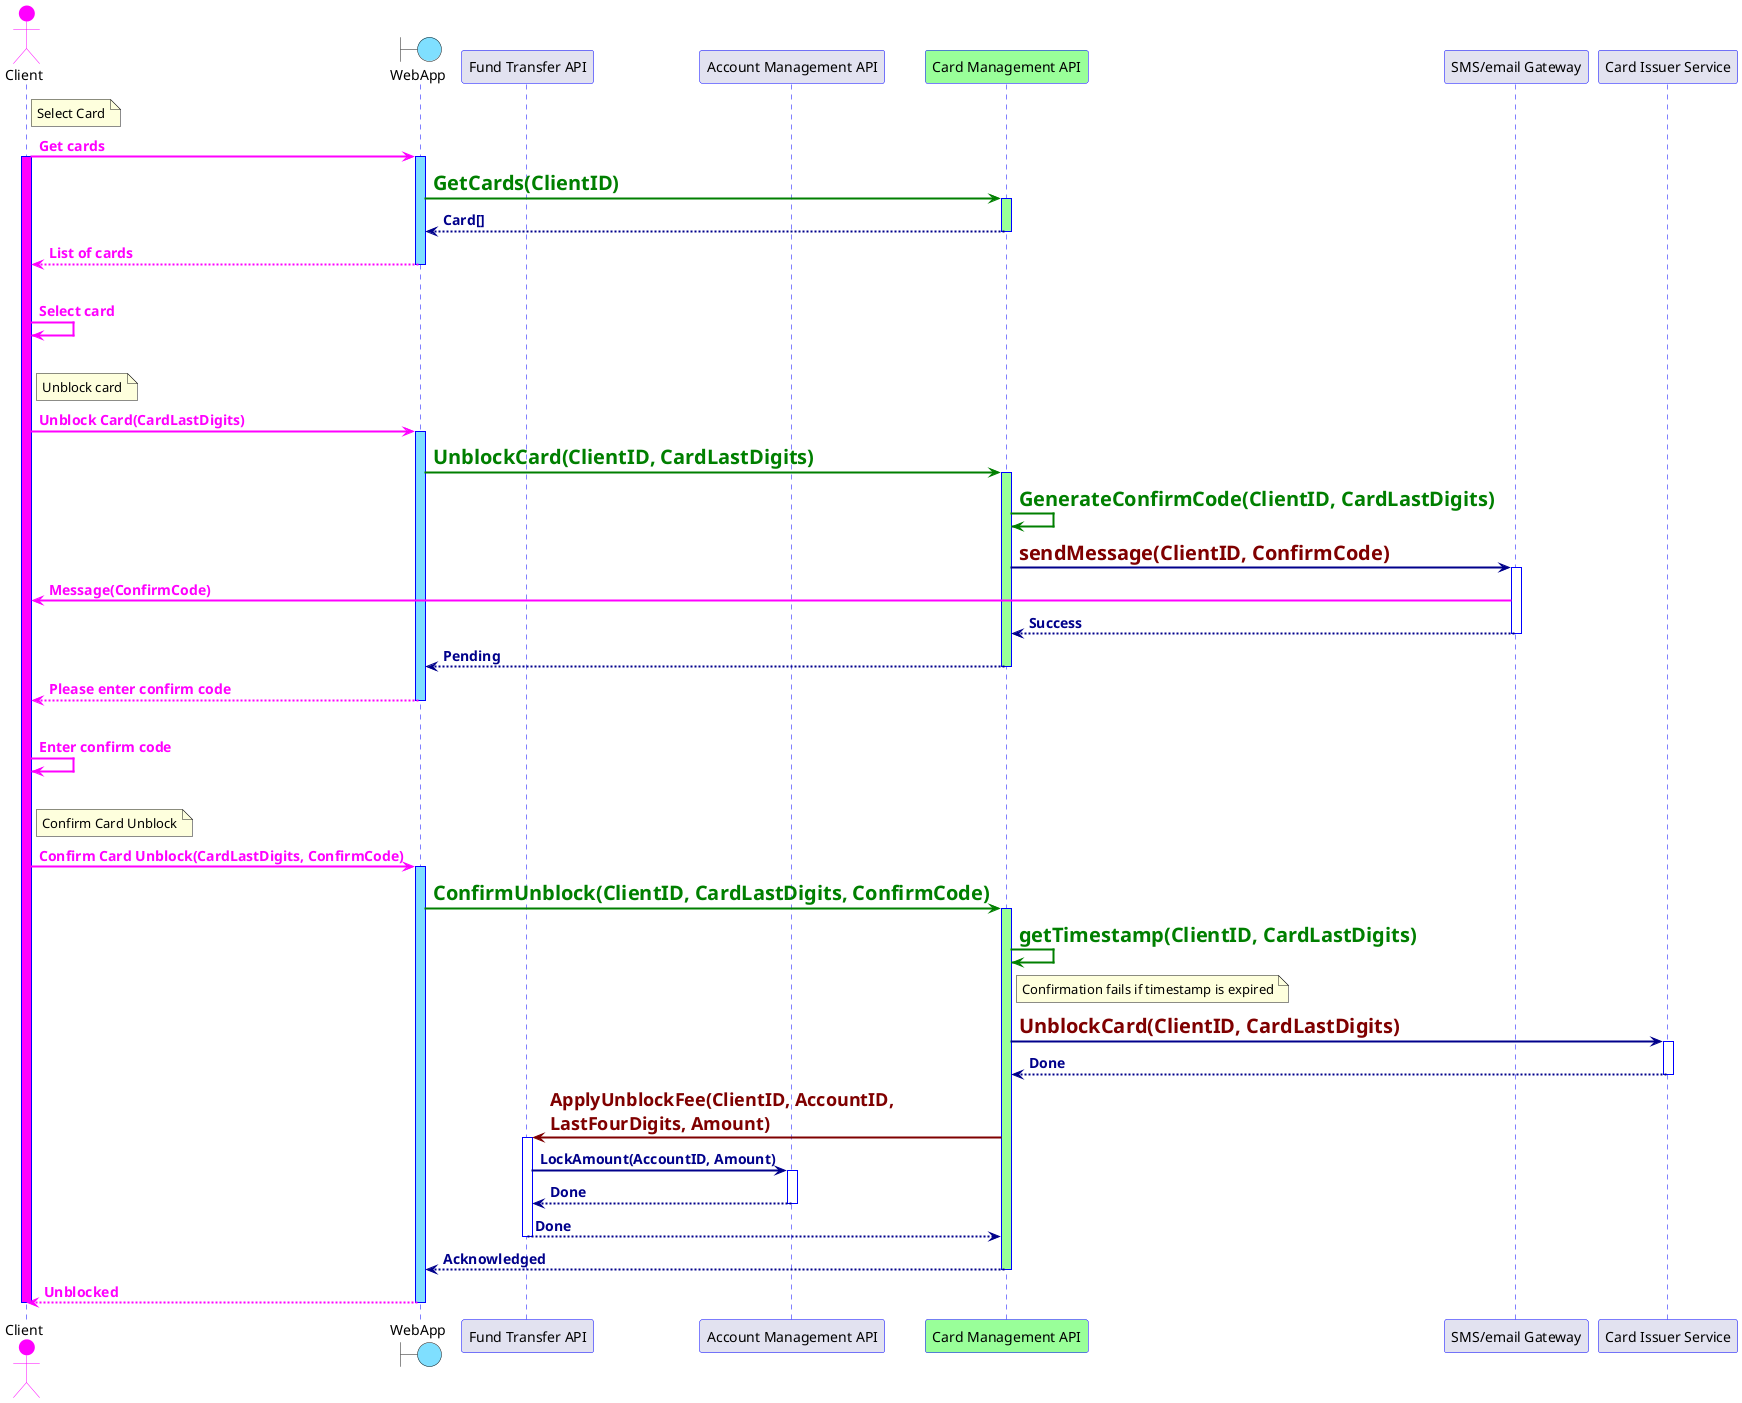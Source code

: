 @startuml

skinparam sequence {
    ArrowThickness 2
    ArrowColor DarkBlue
    LifeLineBorderColor Blue
    ActorBorderColor #FF00FF
    ParticipantBorderColor Blue
}
skinparam arrow {
    FontColor DarkBlue
    FontSize 14
    FontStyle bold
}

actor Client #FF00FF
boundary WebApp #7FDFFF

participant "Fund Transfer API" as Transfer
participant "Account Management API" as AccountMgmt
participant "Card Management API" as CardMgmt #99FF99
participant "SMS/email Gateway" as SMS
participant "Card Issuer Service" as Issuer


note right of Client
Select Card
end note
Client-[#FF00FF]>WebApp:<font color=#FF00FF>Get cards
activate Client #FF00FF
activate WebApp #7FDFFF
WebApp-[#007F00]>CardMgmt: <font color=#007F00 size=20><b>GetCards(ClientID)
activate CardMgmt #99FF99
WebApp<--CardMgmt: Card[]
deactivate CardMgmt
Client<[#FF00FF]--WebApp: <font color=#FF00FF>List of cards
deactivate WebApp

|||
Client-[#FF00FF]>Client: <font color=#FF00FF>Select card
|||

note right of Client
Unblock card
end note
Client-[#FF00FF]>WebApp: <font color=#FF00FF>Unblock Card(CardLastDigits)
activate WebApp #7FDFFF
WebApp-[#007F00]>CardMgmt: <font color=#007F00 size=20><b>UnblockCard(ClientID, CardLastDigits)
activate CardMgmt #99FF99
CardMgmt-[#007F00]>CardMgmt: <font color=#007F00 size=20><b>GenerateConfirmCode(ClientID, CardLastDigits)
CardMgmt->SMS: <font color=#7F0000 size=20><b>sendMessage(ClientID, ConfirmCode)
activate SMS
SMS-[#FF00FF]>Client: <font color=#FF00FF>Message(ConfirmCode)
CardMgmt<--SMS: Success
deactivate SMS
WebApp<--CardMgmt:Pending
deactivate CardMgmt
Client<[#FF00FF]--WebApp: <font color=#FF00FF>Please enter confirm code
deactivate WebApp

|||
Client-[#FF00FF]>Client: <font color=#FF00FF>Enter confirm code
|||

note right of Client
Confirm Card Unblock
end note
Client-[#FF00FF]>WebApp:<font color=#FF00FF>Confirm Card Unblock(CardLastDigits, ConfirmCode)
activate WebApp #7FDFFF
WebApp-[#007F00]>CardMgmt:<font color=#007F00 size=20><b>ConfirmUnblock(ClientID, CardLastDigits, ConfirmCode)
activate CardMgmt #99FF99
CardMgmt-[#007F00]>CardMgmt: <font color=#007F00 size=20><b>getTimestamp(ClientID, CardLastDigits)
note right of CardMgmt
Confirmation fails if timestamp is expired
end note
CardMgmt->Issuer: <font color=#7F0000 size=20><b>UnblockCard(ClientID, CardLastDigits)
activate Issuer
CardMgmt<--Issuer: Done
deactivate Issuer
CardMgmt-[#7F0000]>Transfer: <font color=#7F0000 size=18>ApplyUnblockFee(ClientID, AccountID,\n<font color=#7F0000 size=18>LastFourDigits, Amount)
activate Transfer
Transfer->AccountMgmt: LockAmount(AccountID, Amount)
activate AccountMgmt
Transfer<--AccountMgmt: Done
deactivate AccountMgmt
CardMgmt<--Transfer: Done
deactivate Transfer
WebApp<--CardMgmt: Acknowledged
deactivate CardMgmt
Client<[#FF00FF]--WebApp: <font color=#FF00FF>Unblocked
deactivate WebApp
deactivate Client

@enduml